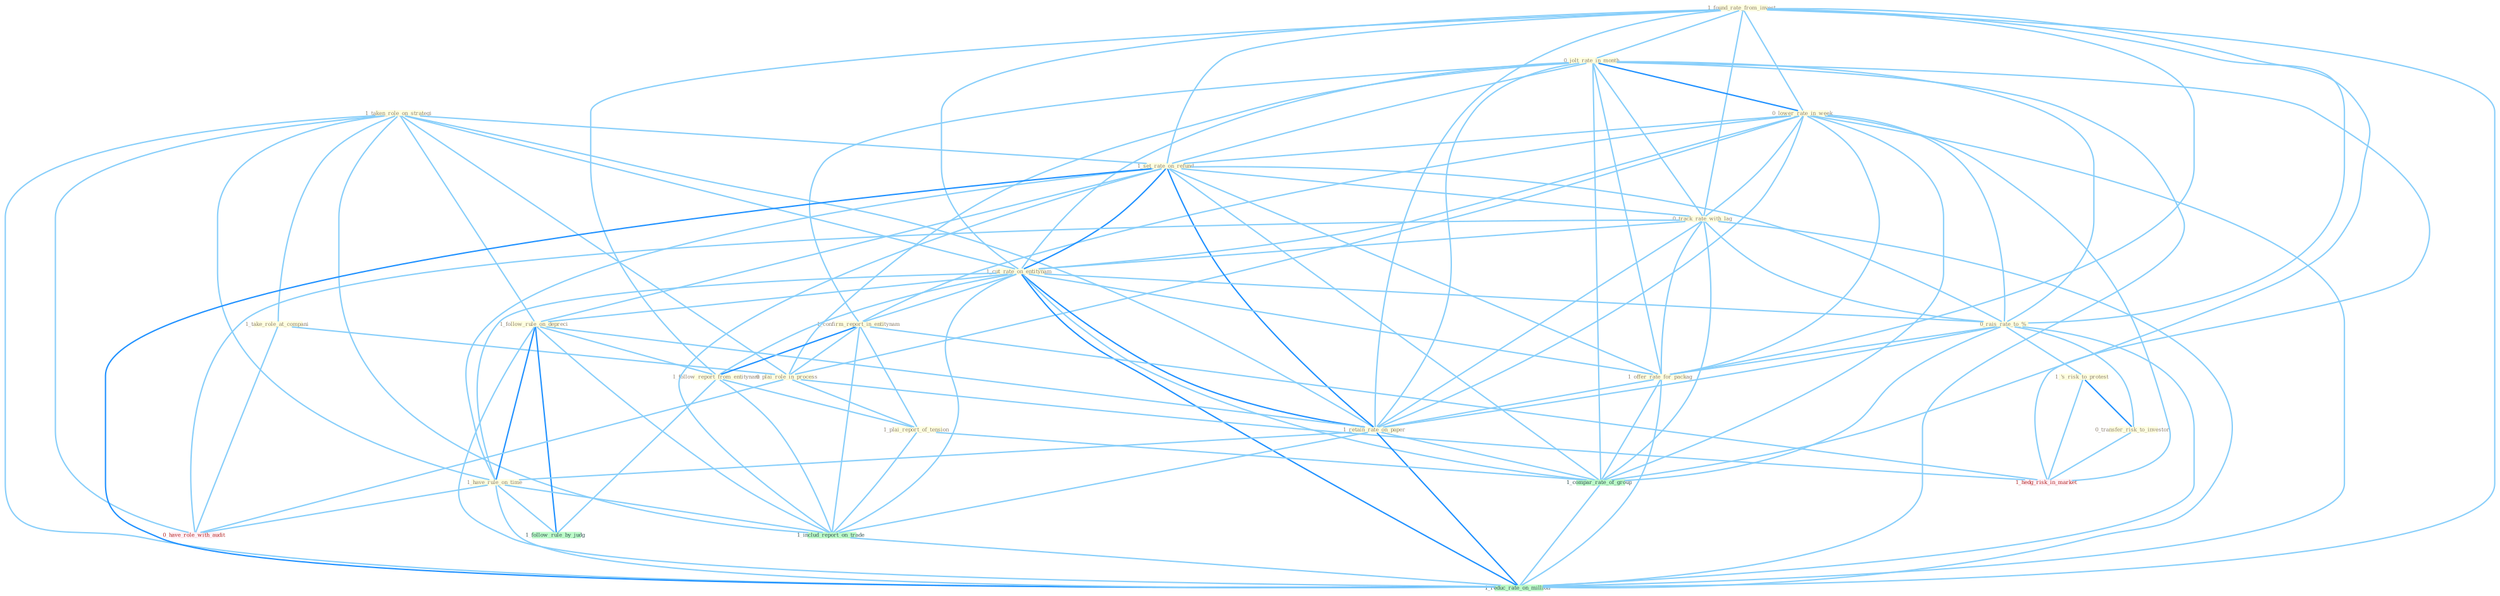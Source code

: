 Graph G{ 
    node
    [shape=polygon,style=filled,width=.5,height=.06,color="#BDFCC9",fixedsize=true,fontsize=4,
    fontcolor="#2f4f4f"];
    {node
    [color="#ffffe0", fontcolor="#8b7d6b"] "1_found_rate_from_invest " "1_taken_role_on_strategi " "0_jolt_rate_in_month " "0_lower_rate_in_week " "1_set_rate_on_refund " "0_track_rate_with_lag " "1_cut_rate_on_entitynam " "0_rais_rate_to_% " "1_take_role_at_compani " "1_offer_rate_for_packag " "1_confirm_report_in_entitynam " "1_'s_risk_to_protest " "1_follow_rule_on_depreci " "0_plai_role_in_process " "1_retain_rate_on_paper " "1_have_rule_on_time " "1_follow_report_from_entitynam " "0_transfer_risk_to_investor " "1_plai_report_of_tension "}
{node [color="#fff0f5", fontcolor="#b22222"] "1_hedg_risk_in_market " "0_have_role_with_audit "}
edge [color="#B0E2FF"];

	"1_found_rate_from_invest " -- "0_jolt_rate_in_month " [w="1", color="#87cefa" ];
	"1_found_rate_from_invest " -- "0_lower_rate_in_week " [w="1", color="#87cefa" ];
	"1_found_rate_from_invest " -- "1_set_rate_on_refund " [w="1", color="#87cefa" ];
	"1_found_rate_from_invest " -- "0_track_rate_with_lag " [w="1", color="#87cefa" ];
	"1_found_rate_from_invest " -- "1_cut_rate_on_entitynam " [w="1", color="#87cefa" ];
	"1_found_rate_from_invest " -- "0_rais_rate_to_% " [w="1", color="#87cefa" ];
	"1_found_rate_from_invest " -- "1_offer_rate_for_packag " [w="1", color="#87cefa" ];
	"1_found_rate_from_invest " -- "1_retain_rate_on_paper " [w="1", color="#87cefa" ];
	"1_found_rate_from_invest " -- "1_follow_report_from_entitynam " [w="1", color="#87cefa" ];
	"1_found_rate_from_invest " -- "1_compar_rate_of_group " [w="1", color="#87cefa" ];
	"1_found_rate_from_invest " -- "1_reduc_rate_on_million " [w="1", color="#87cefa" ];
	"1_taken_role_on_strategi " -- "1_set_rate_on_refund " [w="1", color="#87cefa" ];
	"1_taken_role_on_strategi " -- "1_cut_rate_on_entitynam " [w="1", color="#87cefa" ];
	"1_taken_role_on_strategi " -- "1_take_role_at_compani " [w="1", color="#87cefa" ];
	"1_taken_role_on_strategi " -- "1_follow_rule_on_depreci " [w="1", color="#87cefa" ];
	"1_taken_role_on_strategi " -- "0_plai_role_in_process " [w="1", color="#87cefa" ];
	"1_taken_role_on_strategi " -- "1_retain_rate_on_paper " [w="1", color="#87cefa" ];
	"1_taken_role_on_strategi " -- "1_have_rule_on_time " [w="1", color="#87cefa" ];
	"1_taken_role_on_strategi " -- "1_includ_report_on_trade " [w="1", color="#87cefa" ];
	"1_taken_role_on_strategi " -- "1_reduc_rate_on_million " [w="1", color="#87cefa" ];
	"1_taken_role_on_strategi " -- "0_have_role_with_audit " [w="1", color="#87cefa" ];
	"0_jolt_rate_in_month " -- "0_lower_rate_in_week " [w="2", color="#1e90ff" , len=0.8];
	"0_jolt_rate_in_month " -- "1_set_rate_on_refund " [w="1", color="#87cefa" ];
	"0_jolt_rate_in_month " -- "0_track_rate_with_lag " [w="1", color="#87cefa" ];
	"0_jolt_rate_in_month " -- "1_cut_rate_on_entitynam " [w="1", color="#87cefa" ];
	"0_jolt_rate_in_month " -- "0_rais_rate_to_% " [w="1", color="#87cefa" ];
	"0_jolt_rate_in_month " -- "1_offer_rate_for_packag " [w="1", color="#87cefa" ];
	"0_jolt_rate_in_month " -- "1_confirm_report_in_entitynam " [w="1", color="#87cefa" ];
	"0_jolt_rate_in_month " -- "0_plai_role_in_process " [w="1", color="#87cefa" ];
	"0_jolt_rate_in_month " -- "1_retain_rate_on_paper " [w="1", color="#87cefa" ];
	"0_jolt_rate_in_month " -- "1_compar_rate_of_group " [w="1", color="#87cefa" ];
	"0_jolt_rate_in_month " -- "1_hedg_risk_in_market " [w="1", color="#87cefa" ];
	"0_jolt_rate_in_month " -- "1_reduc_rate_on_million " [w="1", color="#87cefa" ];
	"0_lower_rate_in_week " -- "1_set_rate_on_refund " [w="1", color="#87cefa" ];
	"0_lower_rate_in_week " -- "0_track_rate_with_lag " [w="1", color="#87cefa" ];
	"0_lower_rate_in_week " -- "1_cut_rate_on_entitynam " [w="1", color="#87cefa" ];
	"0_lower_rate_in_week " -- "0_rais_rate_to_% " [w="1", color="#87cefa" ];
	"0_lower_rate_in_week " -- "1_offer_rate_for_packag " [w="1", color="#87cefa" ];
	"0_lower_rate_in_week " -- "1_confirm_report_in_entitynam " [w="1", color="#87cefa" ];
	"0_lower_rate_in_week " -- "0_plai_role_in_process " [w="1", color="#87cefa" ];
	"0_lower_rate_in_week " -- "1_retain_rate_on_paper " [w="1", color="#87cefa" ];
	"0_lower_rate_in_week " -- "1_compar_rate_of_group " [w="1", color="#87cefa" ];
	"0_lower_rate_in_week " -- "1_hedg_risk_in_market " [w="1", color="#87cefa" ];
	"0_lower_rate_in_week " -- "1_reduc_rate_on_million " [w="1", color="#87cefa" ];
	"1_set_rate_on_refund " -- "0_track_rate_with_lag " [w="1", color="#87cefa" ];
	"1_set_rate_on_refund " -- "1_cut_rate_on_entitynam " [w="2", color="#1e90ff" , len=0.8];
	"1_set_rate_on_refund " -- "0_rais_rate_to_% " [w="1", color="#87cefa" ];
	"1_set_rate_on_refund " -- "1_offer_rate_for_packag " [w="1", color="#87cefa" ];
	"1_set_rate_on_refund " -- "1_follow_rule_on_depreci " [w="1", color="#87cefa" ];
	"1_set_rate_on_refund " -- "1_retain_rate_on_paper " [w="2", color="#1e90ff" , len=0.8];
	"1_set_rate_on_refund " -- "1_have_rule_on_time " [w="1", color="#87cefa" ];
	"1_set_rate_on_refund " -- "1_includ_report_on_trade " [w="1", color="#87cefa" ];
	"1_set_rate_on_refund " -- "1_compar_rate_of_group " [w="1", color="#87cefa" ];
	"1_set_rate_on_refund " -- "1_reduc_rate_on_million " [w="2", color="#1e90ff" , len=0.8];
	"0_track_rate_with_lag " -- "1_cut_rate_on_entitynam " [w="1", color="#87cefa" ];
	"0_track_rate_with_lag " -- "0_rais_rate_to_% " [w="1", color="#87cefa" ];
	"0_track_rate_with_lag " -- "1_offer_rate_for_packag " [w="1", color="#87cefa" ];
	"0_track_rate_with_lag " -- "1_retain_rate_on_paper " [w="1", color="#87cefa" ];
	"0_track_rate_with_lag " -- "1_compar_rate_of_group " [w="1", color="#87cefa" ];
	"0_track_rate_with_lag " -- "1_reduc_rate_on_million " [w="1", color="#87cefa" ];
	"0_track_rate_with_lag " -- "0_have_role_with_audit " [w="1", color="#87cefa" ];
	"1_cut_rate_on_entitynam " -- "0_rais_rate_to_% " [w="1", color="#87cefa" ];
	"1_cut_rate_on_entitynam " -- "1_offer_rate_for_packag " [w="1", color="#87cefa" ];
	"1_cut_rate_on_entitynam " -- "1_confirm_report_in_entitynam " [w="1", color="#87cefa" ];
	"1_cut_rate_on_entitynam " -- "1_follow_rule_on_depreci " [w="1", color="#87cefa" ];
	"1_cut_rate_on_entitynam " -- "1_retain_rate_on_paper " [w="2", color="#1e90ff" , len=0.8];
	"1_cut_rate_on_entitynam " -- "1_have_rule_on_time " [w="1", color="#87cefa" ];
	"1_cut_rate_on_entitynam " -- "1_follow_report_from_entitynam " [w="1", color="#87cefa" ];
	"1_cut_rate_on_entitynam " -- "1_includ_report_on_trade " [w="1", color="#87cefa" ];
	"1_cut_rate_on_entitynam " -- "1_compar_rate_of_group " [w="1", color="#87cefa" ];
	"1_cut_rate_on_entitynam " -- "1_reduc_rate_on_million " [w="2", color="#1e90ff" , len=0.8];
	"0_rais_rate_to_% " -- "1_offer_rate_for_packag " [w="1", color="#87cefa" ];
	"0_rais_rate_to_% " -- "1_'s_risk_to_protest " [w="1", color="#87cefa" ];
	"0_rais_rate_to_% " -- "1_retain_rate_on_paper " [w="1", color="#87cefa" ];
	"0_rais_rate_to_% " -- "0_transfer_risk_to_investor " [w="1", color="#87cefa" ];
	"0_rais_rate_to_% " -- "1_compar_rate_of_group " [w="1", color="#87cefa" ];
	"0_rais_rate_to_% " -- "1_reduc_rate_on_million " [w="1", color="#87cefa" ];
	"1_take_role_at_compani " -- "0_plai_role_in_process " [w="1", color="#87cefa" ];
	"1_take_role_at_compani " -- "0_have_role_with_audit " [w="1", color="#87cefa" ];
	"1_offer_rate_for_packag " -- "1_retain_rate_on_paper " [w="1", color="#87cefa" ];
	"1_offer_rate_for_packag " -- "1_compar_rate_of_group " [w="1", color="#87cefa" ];
	"1_offer_rate_for_packag " -- "1_reduc_rate_on_million " [w="1", color="#87cefa" ];
	"1_confirm_report_in_entitynam " -- "0_plai_role_in_process " [w="1", color="#87cefa" ];
	"1_confirm_report_in_entitynam " -- "1_follow_report_from_entitynam " [w="2", color="#1e90ff" , len=0.8];
	"1_confirm_report_in_entitynam " -- "1_plai_report_of_tension " [w="1", color="#87cefa" ];
	"1_confirm_report_in_entitynam " -- "1_includ_report_on_trade " [w="1", color="#87cefa" ];
	"1_confirm_report_in_entitynam " -- "1_hedg_risk_in_market " [w="1", color="#87cefa" ];
	"1_'s_risk_to_protest " -- "0_transfer_risk_to_investor " [w="2", color="#1e90ff" , len=0.8];
	"1_'s_risk_to_protest " -- "1_hedg_risk_in_market " [w="1", color="#87cefa" ];
	"1_follow_rule_on_depreci " -- "1_retain_rate_on_paper " [w="1", color="#87cefa" ];
	"1_follow_rule_on_depreci " -- "1_have_rule_on_time " [w="2", color="#1e90ff" , len=0.8];
	"1_follow_rule_on_depreci " -- "1_follow_report_from_entitynam " [w="1", color="#87cefa" ];
	"1_follow_rule_on_depreci " -- "1_includ_report_on_trade " [w="1", color="#87cefa" ];
	"1_follow_rule_on_depreci " -- "1_follow_rule_by_judg " [w="2", color="#1e90ff" , len=0.8];
	"1_follow_rule_on_depreci " -- "1_reduc_rate_on_million " [w="1", color="#87cefa" ];
	"0_plai_role_in_process " -- "1_plai_report_of_tension " [w="1", color="#87cefa" ];
	"0_plai_role_in_process " -- "1_hedg_risk_in_market " [w="1", color="#87cefa" ];
	"0_plai_role_in_process " -- "0_have_role_with_audit " [w="1", color="#87cefa" ];
	"1_retain_rate_on_paper " -- "1_have_rule_on_time " [w="1", color="#87cefa" ];
	"1_retain_rate_on_paper " -- "1_includ_report_on_trade " [w="1", color="#87cefa" ];
	"1_retain_rate_on_paper " -- "1_compar_rate_of_group " [w="1", color="#87cefa" ];
	"1_retain_rate_on_paper " -- "1_reduc_rate_on_million " [w="2", color="#1e90ff" , len=0.8];
	"1_have_rule_on_time " -- "1_includ_report_on_trade " [w="1", color="#87cefa" ];
	"1_have_rule_on_time " -- "1_follow_rule_by_judg " [w="1", color="#87cefa" ];
	"1_have_rule_on_time " -- "1_reduc_rate_on_million " [w="1", color="#87cefa" ];
	"1_have_rule_on_time " -- "0_have_role_with_audit " [w="1", color="#87cefa" ];
	"1_follow_report_from_entitynam " -- "1_plai_report_of_tension " [w="1", color="#87cefa" ];
	"1_follow_report_from_entitynam " -- "1_includ_report_on_trade " [w="1", color="#87cefa" ];
	"1_follow_report_from_entitynam " -- "1_follow_rule_by_judg " [w="1", color="#87cefa" ];
	"0_transfer_risk_to_investor " -- "1_hedg_risk_in_market " [w="1", color="#87cefa" ];
	"1_plai_report_of_tension " -- "1_includ_report_on_trade " [w="1", color="#87cefa" ];
	"1_plai_report_of_tension " -- "1_compar_rate_of_group " [w="1", color="#87cefa" ];
	"1_includ_report_on_trade " -- "1_reduc_rate_on_million " [w="1", color="#87cefa" ];
	"1_compar_rate_of_group " -- "1_reduc_rate_on_million " [w="1", color="#87cefa" ];
}